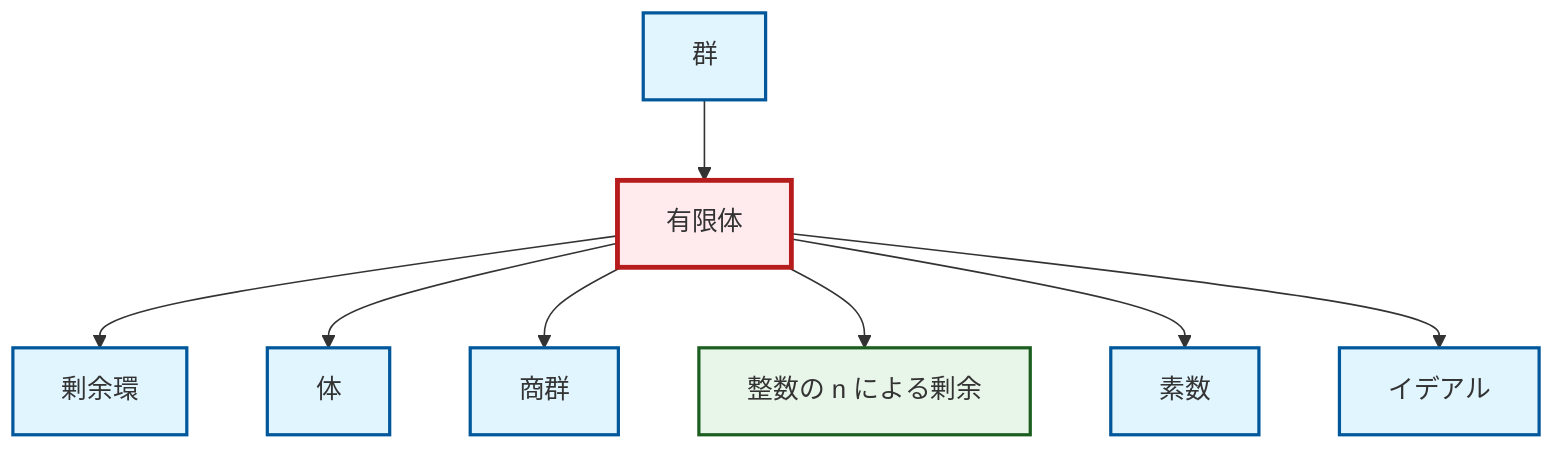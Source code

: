 graph TD
    classDef definition fill:#e1f5fe,stroke:#01579b,stroke-width:2px
    classDef theorem fill:#f3e5f5,stroke:#4a148c,stroke-width:2px
    classDef axiom fill:#fff3e0,stroke:#e65100,stroke-width:2px
    classDef example fill:#e8f5e9,stroke:#1b5e20,stroke-width:2px
    classDef current fill:#ffebee,stroke:#b71c1c,stroke-width:3px
    def-group["群"]:::definition
    def-field["体"]:::definition
    ex-quotient-integers-mod-n["整数の n による剰余"]:::example
    def-prime["素数"]:::definition
    def-quotient-group["商群"]:::definition
    def-ideal["イデアル"]:::definition
    def-quotient-ring["剰余環"]:::definition
    ex-finite-field["有限体"]:::example
    ex-finite-field --> def-quotient-ring
    ex-finite-field --> def-field
    ex-finite-field --> def-quotient-group
    ex-finite-field --> ex-quotient-integers-mod-n
    def-group --> ex-finite-field
    ex-finite-field --> def-prime
    ex-finite-field --> def-ideal
    class ex-finite-field current